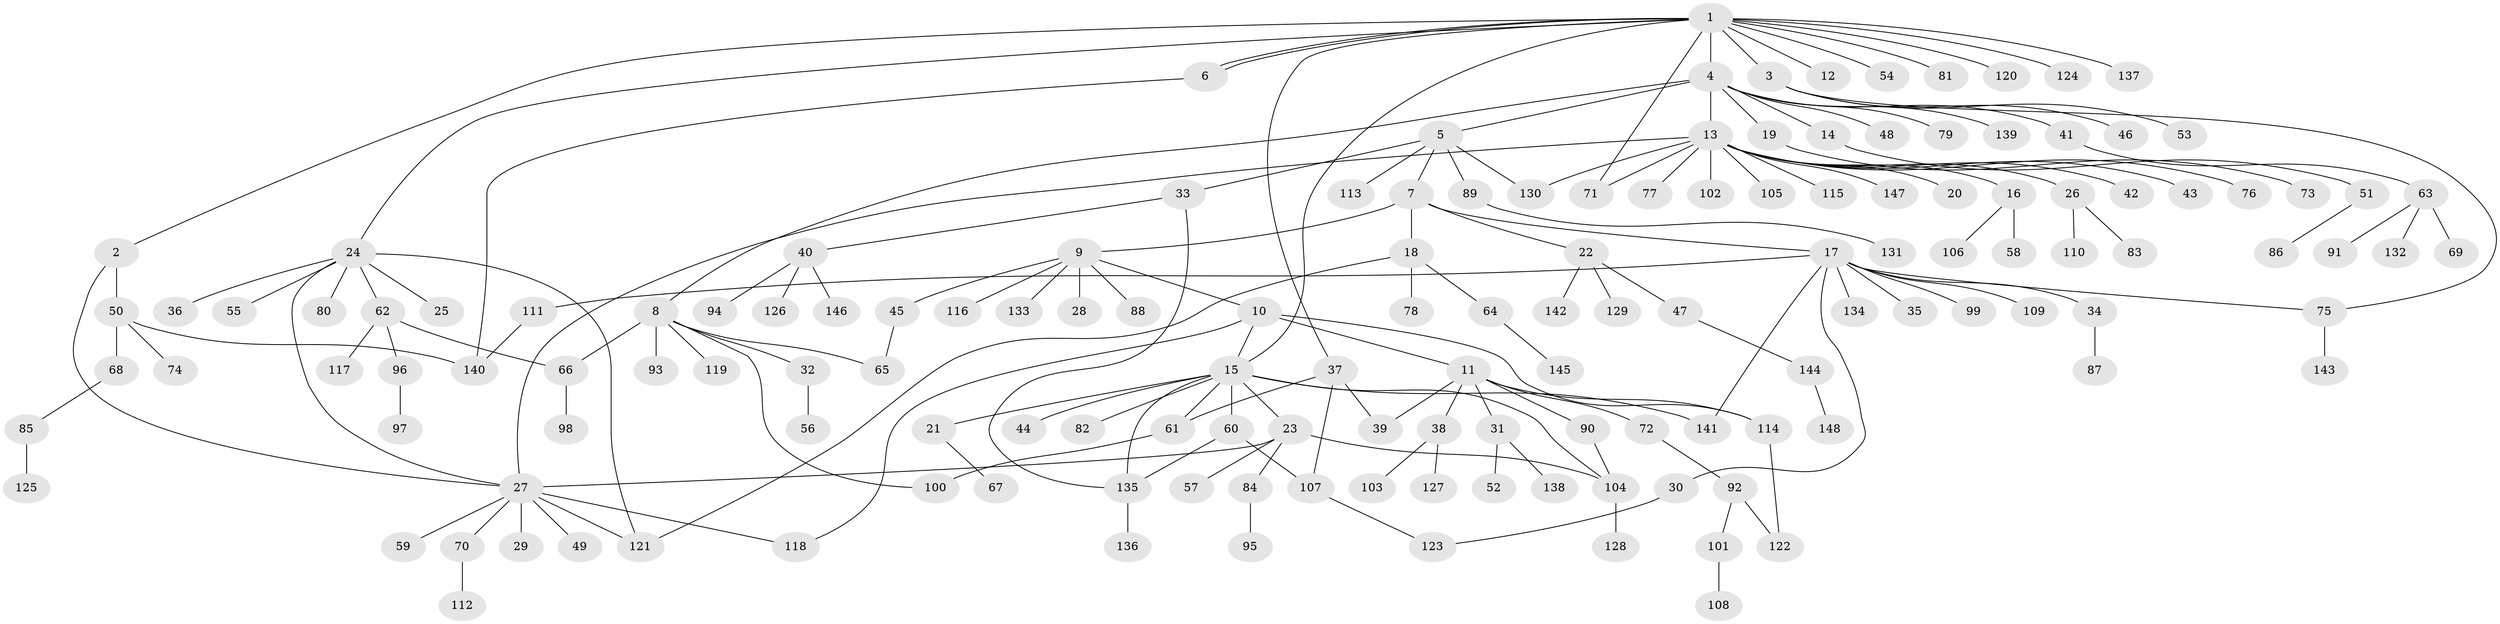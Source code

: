 // coarse degree distribution, {14: 0.03389830508474576, 3: 0.1016949152542373, 4: 0.05084745762711865, 12: 0.01694915254237288, 6: 0.01694915254237288, 5: 0.01694915254237288, 1: 0.6101694915254238, 2: 0.1016949152542373, 11: 0.01694915254237288, 8: 0.01694915254237288, 10: 0.01694915254237288}
// Generated by graph-tools (version 1.1) at 2025/18/03/04/25 18:18:05]
// undirected, 148 vertices, 174 edges
graph export_dot {
graph [start="1"]
  node [color=gray90,style=filled];
  1;
  2;
  3;
  4;
  5;
  6;
  7;
  8;
  9;
  10;
  11;
  12;
  13;
  14;
  15;
  16;
  17;
  18;
  19;
  20;
  21;
  22;
  23;
  24;
  25;
  26;
  27;
  28;
  29;
  30;
  31;
  32;
  33;
  34;
  35;
  36;
  37;
  38;
  39;
  40;
  41;
  42;
  43;
  44;
  45;
  46;
  47;
  48;
  49;
  50;
  51;
  52;
  53;
  54;
  55;
  56;
  57;
  58;
  59;
  60;
  61;
  62;
  63;
  64;
  65;
  66;
  67;
  68;
  69;
  70;
  71;
  72;
  73;
  74;
  75;
  76;
  77;
  78;
  79;
  80;
  81;
  82;
  83;
  84;
  85;
  86;
  87;
  88;
  89;
  90;
  91;
  92;
  93;
  94;
  95;
  96;
  97;
  98;
  99;
  100;
  101;
  102;
  103;
  104;
  105;
  106;
  107;
  108;
  109;
  110;
  111;
  112;
  113;
  114;
  115;
  116;
  117;
  118;
  119;
  120;
  121;
  122;
  123;
  124;
  125;
  126;
  127;
  128;
  129;
  130;
  131;
  132;
  133;
  134;
  135;
  136;
  137;
  138;
  139;
  140;
  141;
  142;
  143;
  144;
  145;
  146;
  147;
  148;
  1 -- 2;
  1 -- 3;
  1 -- 4;
  1 -- 6;
  1 -- 6;
  1 -- 12;
  1 -- 15;
  1 -- 24;
  1 -- 37;
  1 -- 54;
  1 -- 71;
  1 -- 81;
  1 -- 120;
  1 -- 124;
  1 -- 137;
  2 -- 27;
  2 -- 50;
  3 -- 46;
  3 -- 53;
  3 -- 75;
  4 -- 5;
  4 -- 8;
  4 -- 13;
  4 -- 14;
  4 -- 19;
  4 -- 41;
  4 -- 48;
  4 -- 79;
  4 -- 139;
  5 -- 7;
  5 -- 33;
  5 -- 89;
  5 -- 113;
  5 -- 130;
  6 -- 140;
  7 -- 9;
  7 -- 17;
  7 -- 18;
  7 -- 22;
  8 -- 32;
  8 -- 65;
  8 -- 66;
  8 -- 93;
  8 -- 100;
  8 -- 119;
  9 -- 10;
  9 -- 28;
  9 -- 45;
  9 -- 88;
  9 -- 116;
  9 -- 133;
  10 -- 11;
  10 -- 15;
  10 -- 114;
  10 -- 118;
  11 -- 31;
  11 -- 38;
  11 -- 39;
  11 -- 72;
  11 -- 90;
  11 -- 114;
  13 -- 16;
  13 -- 20;
  13 -- 26;
  13 -- 27;
  13 -- 42;
  13 -- 43;
  13 -- 71;
  13 -- 76;
  13 -- 77;
  13 -- 102;
  13 -- 105;
  13 -- 115;
  13 -- 130;
  13 -- 147;
  14 -- 51;
  15 -- 21;
  15 -- 23;
  15 -- 44;
  15 -- 60;
  15 -- 61;
  15 -- 82;
  15 -- 104;
  15 -- 135;
  15 -- 141;
  16 -- 58;
  16 -- 106;
  17 -- 30;
  17 -- 34;
  17 -- 35;
  17 -- 75;
  17 -- 99;
  17 -- 109;
  17 -- 111;
  17 -- 134;
  17 -- 141;
  18 -- 64;
  18 -- 78;
  18 -- 121;
  19 -- 73;
  21 -- 67;
  22 -- 47;
  22 -- 129;
  22 -- 142;
  23 -- 27;
  23 -- 57;
  23 -- 84;
  23 -- 104;
  24 -- 25;
  24 -- 27;
  24 -- 36;
  24 -- 55;
  24 -- 62;
  24 -- 80;
  24 -- 121;
  26 -- 83;
  26 -- 110;
  27 -- 29;
  27 -- 49;
  27 -- 59;
  27 -- 70;
  27 -- 118;
  27 -- 121;
  30 -- 123;
  31 -- 52;
  31 -- 138;
  32 -- 56;
  33 -- 40;
  33 -- 135;
  34 -- 87;
  37 -- 39;
  37 -- 61;
  37 -- 107;
  38 -- 103;
  38 -- 127;
  40 -- 94;
  40 -- 126;
  40 -- 146;
  41 -- 63;
  45 -- 65;
  47 -- 144;
  50 -- 68;
  50 -- 74;
  50 -- 140;
  51 -- 86;
  60 -- 107;
  60 -- 135;
  61 -- 100;
  62 -- 66;
  62 -- 96;
  62 -- 117;
  63 -- 69;
  63 -- 91;
  63 -- 132;
  64 -- 145;
  66 -- 98;
  68 -- 85;
  70 -- 112;
  72 -- 92;
  75 -- 143;
  84 -- 95;
  85 -- 125;
  89 -- 131;
  90 -- 104;
  92 -- 101;
  92 -- 122;
  96 -- 97;
  101 -- 108;
  104 -- 128;
  107 -- 123;
  111 -- 140;
  114 -- 122;
  135 -- 136;
  144 -- 148;
}
